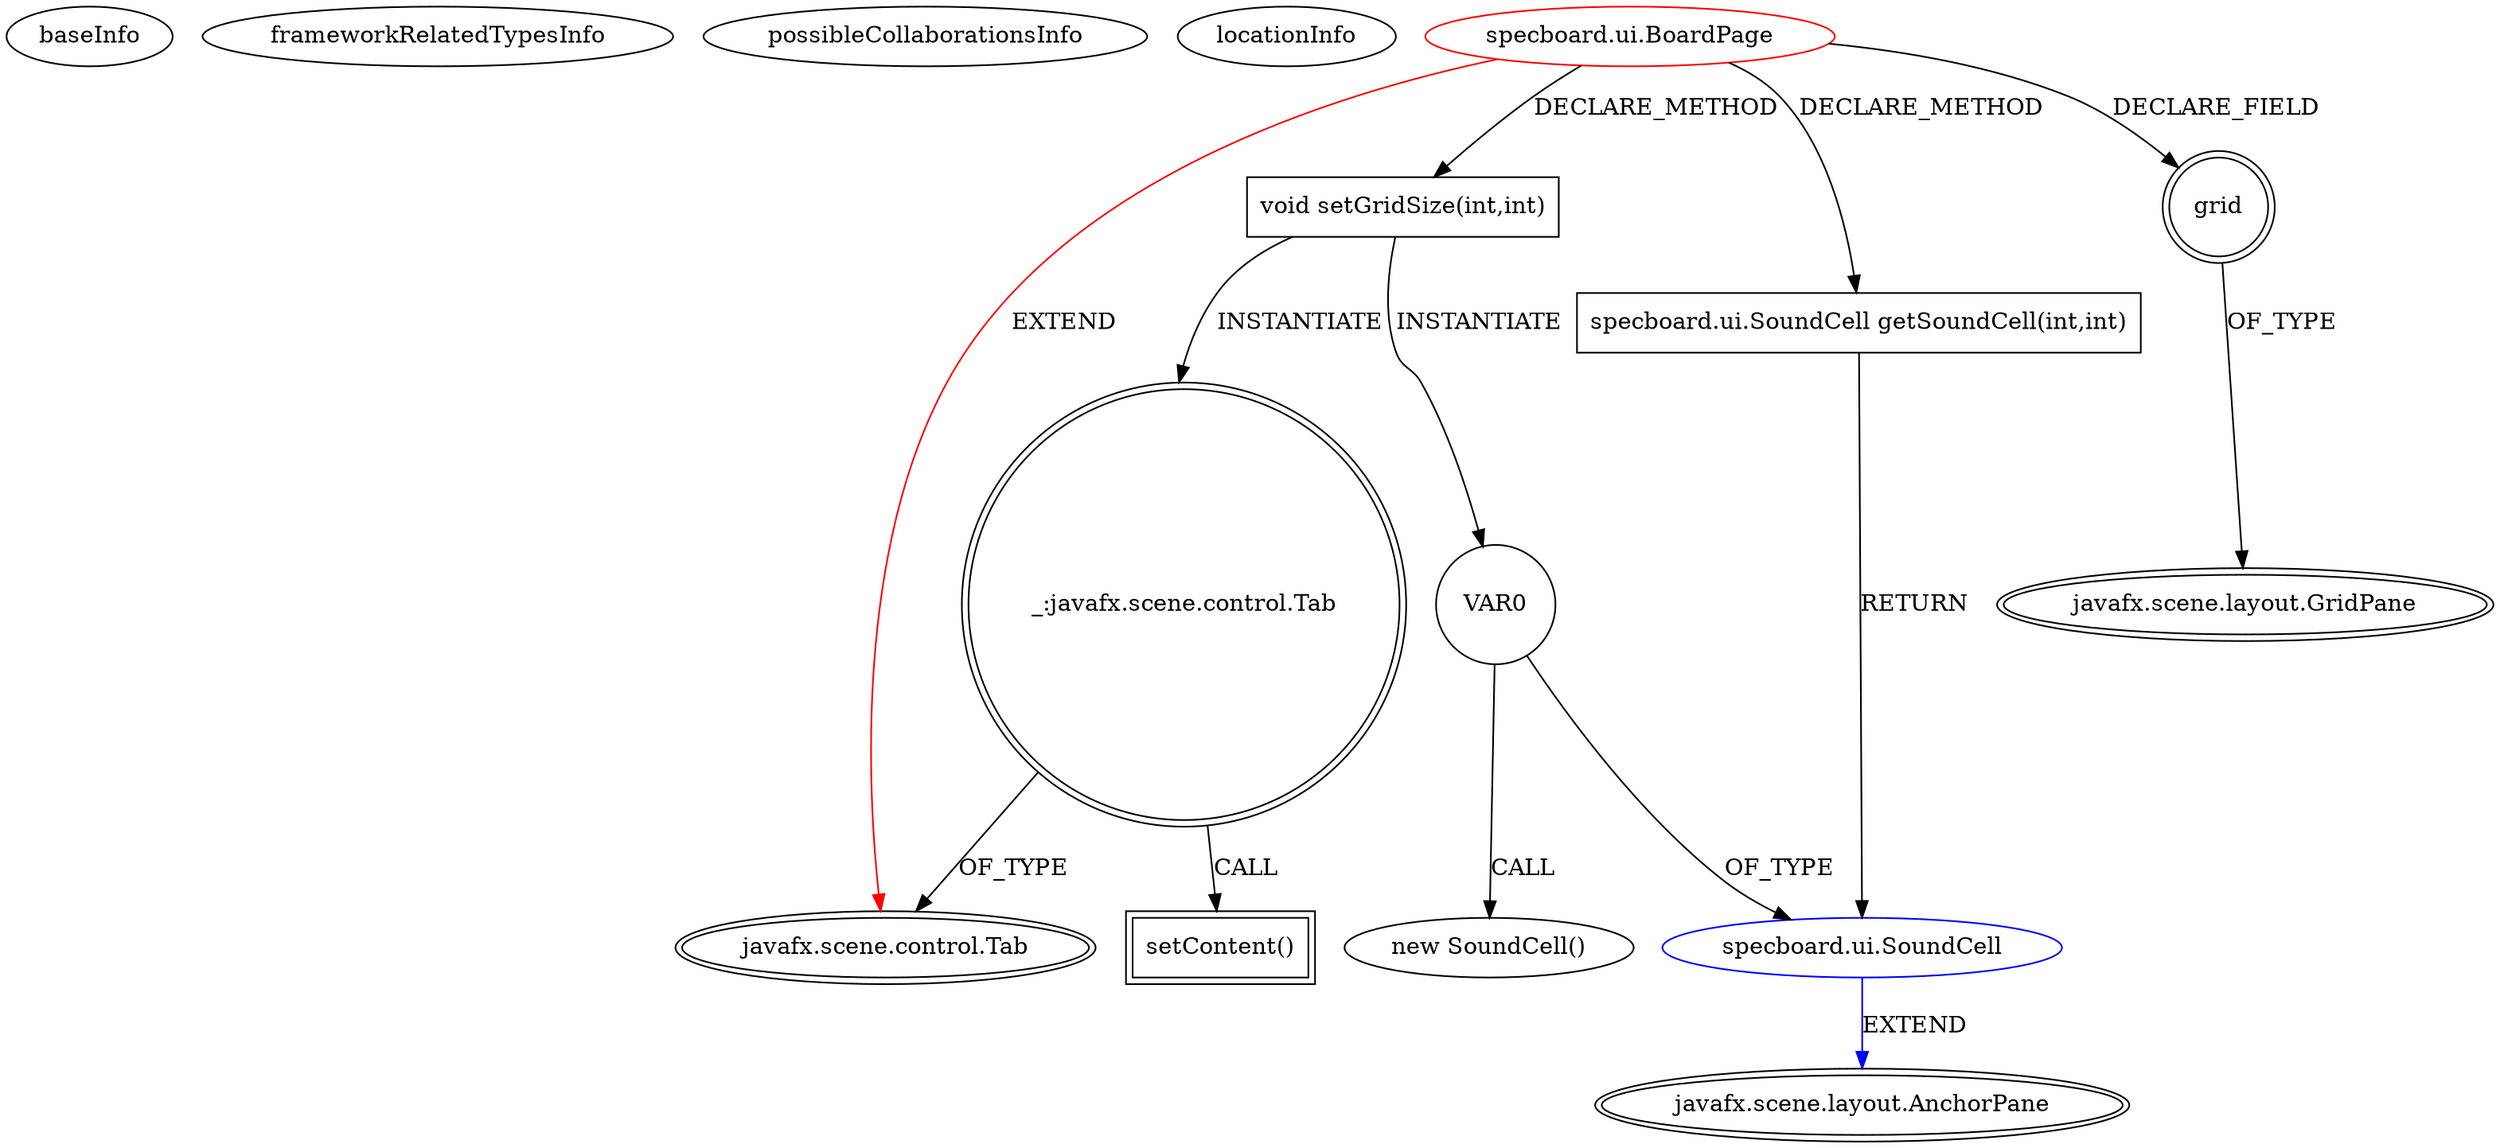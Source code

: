 digraph {
baseInfo[graphId=1232,category="extension_graph",isAnonymous=false,possibleRelation=true]
frameworkRelatedTypesInfo[0="javafx.scene.control.Tab"]
possibleCollaborationsInfo[0="1232~CLIENT_METHOD_DECLARATION-RETURN_TYPE-CLIENT_METHOD_DECLARATION-INSTANTIATION-~javafx.scene.control.Tab ~javafx.scene.layout.AnchorPane ~false~false"]
locationInfo[projectName="SlyJack0-SpecBoard",filePath="/SlyJack0-SpecBoard/SpecBoard-master/src/specboard/ui/BoardPage.java",contextSignature="BoardPage",graphId="1232"]
0[label="specboard.ui.BoardPage",vertexType="ROOT_CLIENT_CLASS_DECLARATION",isFrameworkType=false,color=red]
1[label="javafx.scene.control.Tab",vertexType="FRAMEWORK_CLASS_TYPE",isFrameworkType=true,peripheries=2]
2[label="grid",vertexType="FIELD_DECLARATION",isFrameworkType=true,peripheries=2,shape=circle]
3[label="javafx.scene.layout.GridPane",vertexType="FRAMEWORK_CLASS_TYPE",isFrameworkType=true,peripheries=2]
4[label="void setGridSize(int,int)",vertexType="CLIENT_METHOD_DECLARATION",isFrameworkType=false,shape=box]
6[label="VAR0",vertexType="VARIABLE_EXPRESION",isFrameworkType=false,shape=circle]
7[label="specboard.ui.SoundCell",vertexType="REFERENCE_CLIENT_CLASS_DECLARATION",isFrameworkType=false,color=blue]
8[label="javafx.scene.layout.AnchorPane",vertexType="FRAMEWORK_CLASS_TYPE",isFrameworkType=true,peripheries=2]
5[label="new SoundCell()",vertexType="CONSTRUCTOR_CALL",isFrameworkType=false]
9[label="_:javafx.scene.control.Tab",vertexType="VARIABLE_EXPRESION",isFrameworkType=true,peripheries=2,shape=circle]
10[label="setContent()",vertexType="INSIDE_CALL",isFrameworkType=true,peripheries=2,shape=box]
12[label="specboard.ui.SoundCell getSoundCell(int,int)",vertexType="CLIENT_METHOD_DECLARATION",isFrameworkType=false,shape=box]
0->1[label="EXTEND",color=red]
0->2[label="DECLARE_FIELD"]
2->3[label="OF_TYPE"]
0->4[label="DECLARE_METHOD"]
4->6[label="INSTANTIATE"]
7->8[label="EXTEND",color=blue]
6->7[label="OF_TYPE"]
6->5[label="CALL"]
4->9[label="INSTANTIATE"]
9->1[label="OF_TYPE"]
9->10[label="CALL"]
0->12[label="DECLARE_METHOD"]
12->7[label="RETURN"]
}
